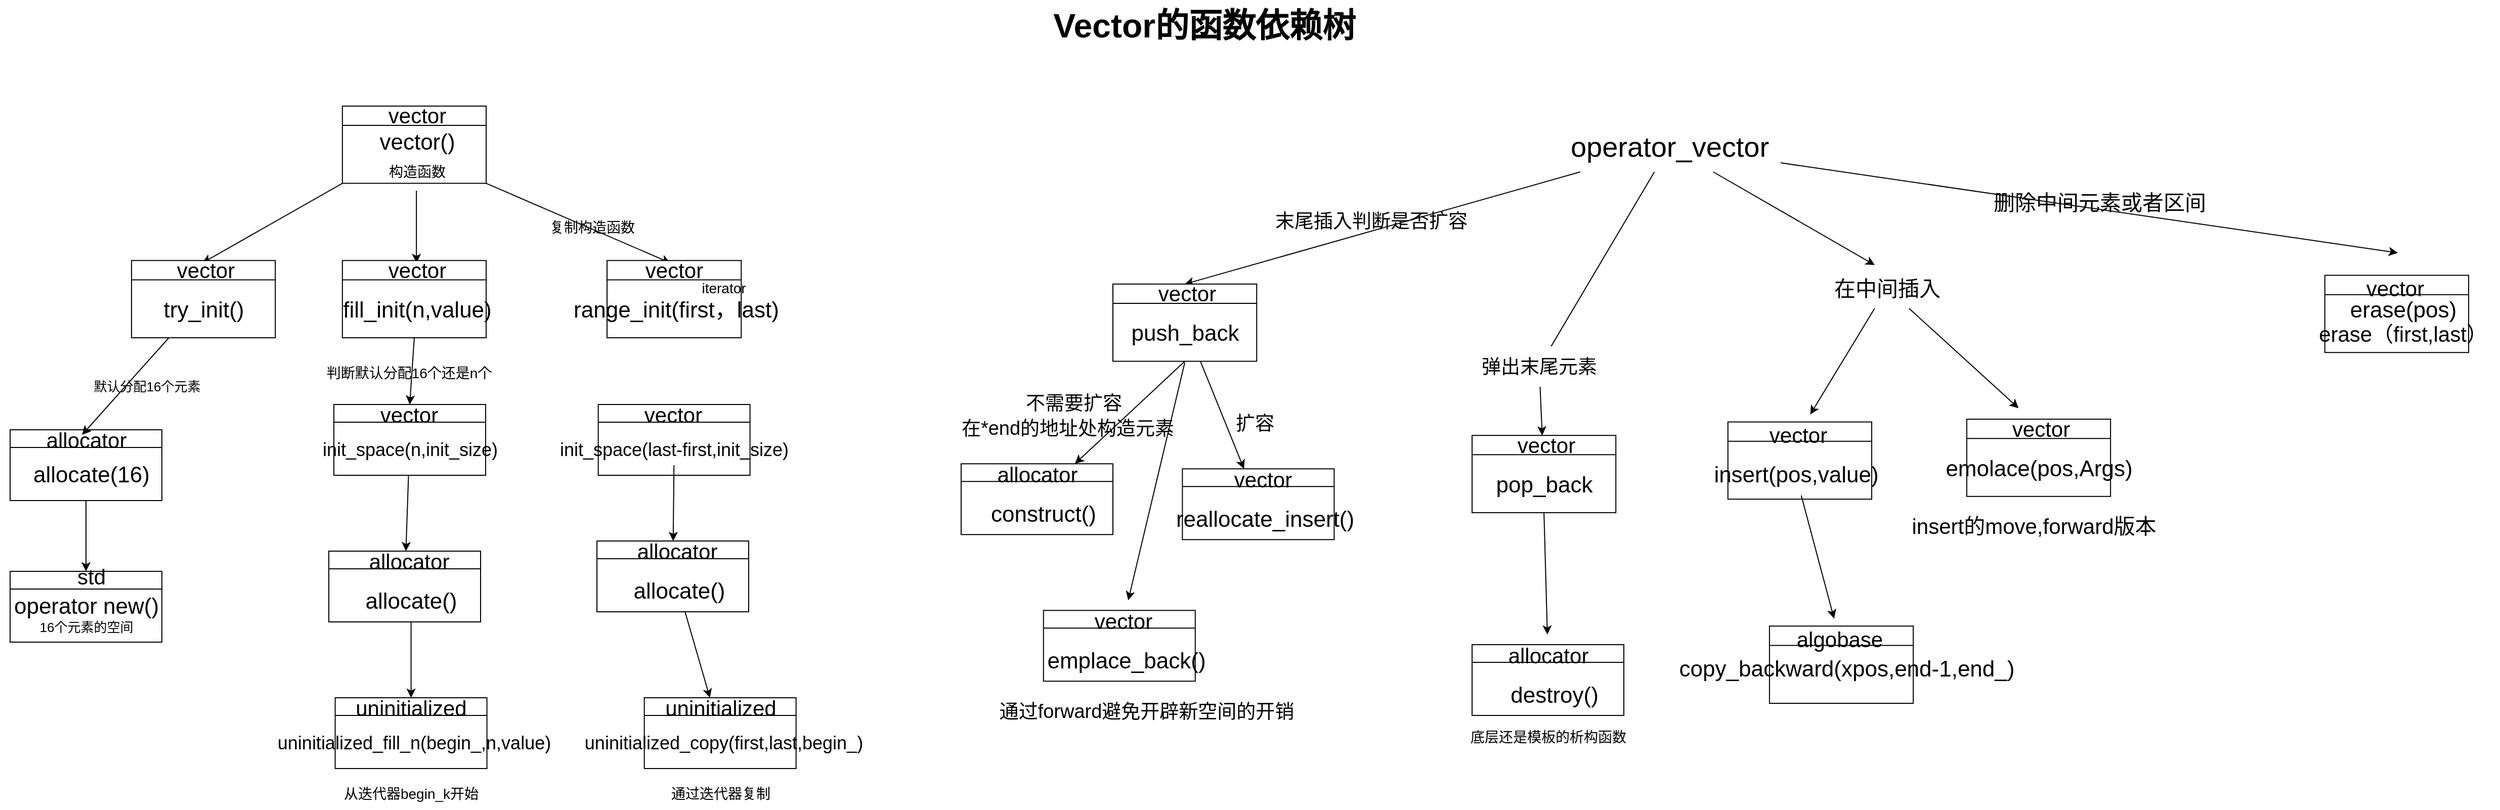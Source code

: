 <mxfile version="20.0.3" type="github">
  <diagram id="5O0yLtT9wuCutTgJq3IX" name="Page-1">
    <mxGraphModel dx="1529" dy="755" grid="1" gridSize="10" guides="1" tooltips="1" connect="1" arrows="1" fold="1" page="1" pageScale="1" pageWidth="827" pageHeight="1169" math="0" shadow="0">
      <root>
        <mxCell id="0" />
        <mxCell id="1" parent="0" />
        <mxCell id="fPEBgVoWNt9VM2-r7Ox2-1" value="&lt;b&gt;&lt;font style=&quot;font-size: 33px;&quot;&gt;Vector的函数依赖树&lt;/font&gt;&lt;/b&gt;" style="text;html=1;align=center;verticalAlign=middle;resizable=0;points=[];autosize=1;strokeColor=none;fillColor=none;" vertex="1" parent="1">
          <mxGeometry x="230" y="50" width="320" height="50" as="geometry" />
        </mxCell>
        <mxCell id="fPEBgVoWNt9VM2-r7Ox2-19" value="" style="group;rotation=90;" vertex="1" connectable="0" parent="1">
          <mxGeometry x="-690" y="120" width="570" height="595" as="geometry" />
        </mxCell>
        <mxCell id="fPEBgVoWNt9VM2-r7Ox2-31" style="rounded=0;orthogonalLoop=1;jettySize=auto;html=1;exitX=0;exitY=1;exitDx=0;exitDy=0;entryX=0.461;entryY=0.332;entryDx=0;entryDy=0;entryPerimeter=0;fontSize=22;" edge="1" parent="fPEBgVoWNt9VM2-r7Ox2-19" source="fPEBgVoWNt9VM2-r7Ox2-2" target="fPEBgVoWNt9VM2-r7Ox2-10">
          <mxGeometry relative="1" as="geometry" />
        </mxCell>
        <mxCell id="fPEBgVoWNt9VM2-r7Ox2-2" value="" style="rounded=0;whiteSpace=wrap;html=1;fontSize=33;" vertex="1" parent="fPEBgVoWNt9VM2-r7Ox2-19">
          <mxGeometry x="228.421" y="34.909" width="142.105" height="76.364" as="geometry" />
        </mxCell>
        <mxCell id="fPEBgVoWNt9VM2-r7Ox2-3" value="" style="endArrow=none;html=1;rounded=0;fontSize=33;exitX=0;exitY=0.25;exitDx=0;exitDy=0;entryX=1;entryY=0.25;entryDx=0;entryDy=0;" edge="1" parent="fPEBgVoWNt9VM2-r7Ox2-19" source="fPEBgVoWNt9VM2-r7Ox2-2" target="fPEBgVoWNt9VM2-r7Ox2-2">
          <mxGeometry width="50" height="50" relative="1" as="geometry">
            <mxPoint x="380" y="307.636" as="sourcePoint" />
            <mxPoint x="427.368" y="253.091" as="targetPoint" />
            <Array as="points" />
          </mxGeometry>
        </mxCell>
        <mxCell id="fPEBgVoWNt9VM2-r7Ox2-4" value="vector" style="text;html=1;align=center;verticalAlign=middle;resizable=0;points=[];autosize=1;strokeColor=none;fillColor=none;fontSize=21;" vertex="1" parent="fPEBgVoWNt9VM2-r7Ox2-19">
          <mxGeometry x="261.579" y="24" width="80" height="40" as="geometry" />
        </mxCell>
        <mxCell id="fPEBgVoWNt9VM2-r7Ox2-32" style="edgeStyle=none;rounded=0;orthogonalLoop=1;jettySize=auto;html=1;entryX=0.5;entryY=0.332;entryDx=0;entryDy=0;entryPerimeter=0;fontSize=22;" edge="1" parent="fPEBgVoWNt9VM2-r7Ox2-19" source="fPEBgVoWNt9VM2-r7Ox2-5" target="fPEBgVoWNt9VM2-r7Ox2-15">
          <mxGeometry relative="1" as="geometry" />
        </mxCell>
        <mxCell id="fPEBgVoWNt9VM2-r7Ox2-5" value="&lt;font style=&quot;font-size: 14px;&quot;&gt;构造函数&lt;/font&gt;" style="text;html=1;align=center;verticalAlign=middle;resizable=0;points=[];autosize=1;strokeColor=none;fillColor=none;fontSize=19;" vertex="1" parent="fPEBgVoWNt9VM2-r7Ox2-19">
          <mxGeometry x="261.579" y="78.545" width="80" height="40" as="geometry" />
        </mxCell>
        <mxCell id="fPEBgVoWNt9VM2-r7Ox2-6" value="&lt;font style=&quot;font-size: 22px;&quot;&gt;vector()&lt;/font&gt;" style="text;html=1;align=center;verticalAlign=middle;resizable=0;points=[];autosize=1;strokeColor=none;fillColor=none;fontSize=14;" vertex="1" parent="fPEBgVoWNt9VM2-r7Ox2-19">
          <mxGeometry x="252.105" y="51.273" width="100" height="40" as="geometry" />
        </mxCell>
        <mxCell id="fPEBgVoWNt9VM2-r7Ox2-8" value="" style="rounded=0;whiteSpace=wrap;html=1;fontSize=33;" vertex="1" parent="fPEBgVoWNt9VM2-r7Ox2-19">
          <mxGeometry x="20" y="187.636" width="142.105" height="76.364" as="geometry" />
        </mxCell>
        <mxCell id="fPEBgVoWNt9VM2-r7Ox2-9" value="" style="endArrow=none;html=1;rounded=0;fontSize=33;exitX=0;exitY=0.25;exitDx=0;exitDy=0;entryX=1;entryY=0.25;entryDx=0;entryDy=0;" edge="1" parent="fPEBgVoWNt9VM2-r7Ox2-19" source="fPEBgVoWNt9VM2-r7Ox2-8" target="fPEBgVoWNt9VM2-r7Ox2-8">
          <mxGeometry width="50" height="50" relative="1" as="geometry">
            <mxPoint x="171.579" y="460.364" as="sourcePoint" />
            <mxPoint x="218.947" y="405.818" as="targetPoint" />
            <Array as="points" />
          </mxGeometry>
        </mxCell>
        <mxCell id="fPEBgVoWNt9VM2-r7Ox2-10" value="vector" style="text;html=1;align=center;verticalAlign=middle;resizable=0;points=[];autosize=1;strokeColor=none;fillColor=none;fontSize=21;" vertex="1" parent="fPEBgVoWNt9VM2-r7Ox2-19">
          <mxGeometry x="53.158" y="176.727" width="80" height="40" as="geometry" />
        </mxCell>
        <mxCell id="fPEBgVoWNt9VM2-r7Ox2-55" style="edgeStyle=none;rounded=0;orthogonalLoop=1;jettySize=auto;html=1;exitX=0.5;exitY=1;exitDx=0;exitDy=0;fontSize=18;endArrow=classic;endFill=1;entryX=0.5;entryY=0;entryDx=0;entryDy=0;" edge="1" parent="fPEBgVoWNt9VM2-r7Ox2-19" source="fPEBgVoWNt9VM2-r7Ox2-13" target="fPEBgVoWNt9VM2-r7Ox2-42">
          <mxGeometry relative="1" as="geometry">
            <mxPoint x="380" y="330" as="targetPoint" />
          </mxGeometry>
        </mxCell>
        <mxCell id="fPEBgVoWNt9VM2-r7Ox2-13" value="" style="rounded=0;whiteSpace=wrap;html=1;fontSize=33;" vertex="1" parent="fPEBgVoWNt9VM2-r7Ox2-19">
          <mxGeometry x="228.421" y="187.636" width="142.105" height="76.364" as="geometry" />
        </mxCell>
        <mxCell id="fPEBgVoWNt9VM2-r7Ox2-14" value="" style="endArrow=none;html=1;rounded=0;fontSize=33;exitX=0;exitY=0.25;exitDx=0;exitDy=0;entryX=1;entryY=0.25;entryDx=0;entryDy=0;" edge="1" parent="fPEBgVoWNt9VM2-r7Ox2-19" source="fPEBgVoWNt9VM2-r7Ox2-13" target="fPEBgVoWNt9VM2-r7Ox2-13">
          <mxGeometry width="50" height="50" relative="1" as="geometry">
            <mxPoint x="380" y="460.364" as="sourcePoint" />
            <mxPoint x="427.368" y="405.818" as="targetPoint" />
            <Array as="points" />
          </mxGeometry>
        </mxCell>
        <mxCell id="fPEBgVoWNt9VM2-r7Ox2-15" value="vector" style="text;html=1;align=center;verticalAlign=middle;resizable=0;points=[];autosize=1;strokeColor=none;fillColor=none;fontSize=21;" vertex="1" parent="fPEBgVoWNt9VM2-r7Ox2-19">
          <mxGeometry x="261.579" y="176.727" width="80" height="40" as="geometry" />
        </mxCell>
        <mxCell id="fPEBgVoWNt9VM2-r7Ox2-20" value="try_init()" style="text;html=1;align=center;verticalAlign=middle;resizable=0;points=[];autosize=1;strokeColor=none;fillColor=none;fontSize=22;" vertex="1" parent="fPEBgVoWNt9VM2-r7Ox2-19">
          <mxGeometry x="41.05" y="216.73" width="100" height="40" as="geometry" />
        </mxCell>
        <mxCell id="fPEBgVoWNt9VM2-r7Ox2-21" value="fill_init(n,value)" style="text;html=1;align=center;verticalAlign=middle;resizable=0;points=[];autosize=1;strokeColor=none;fillColor=none;fontSize=22;" vertex="1" parent="fPEBgVoWNt9VM2-r7Ox2-19">
          <mxGeometry x="216.58" y="216.73" width="170" height="40" as="geometry" />
        </mxCell>
        <mxCell id="fPEBgVoWNt9VM2-r7Ox2-51" style="edgeStyle=none;rounded=0;orthogonalLoop=1;jettySize=auto;html=1;fontSize=18;" edge="1" parent="fPEBgVoWNt9VM2-r7Ox2-19" source="fPEBgVoWNt9VM2-r7Ox2-42" target="fPEBgVoWNt9VM2-r7Ox2-47">
          <mxGeometry relative="1" as="geometry" />
        </mxCell>
        <mxCell id="fPEBgVoWNt9VM2-r7Ox2-42" value="" style="rounded=0;whiteSpace=wrap;html=1;fontSize=33;" vertex="1" parent="fPEBgVoWNt9VM2-r7Ox2-19">
          <mxGeometry x="219.99" y="330" width="150" height="70" as="geometry" />
        </mxCell>
        <mxCell id="fPEBgVoWNt9VM2-r7Ox2-43" value="" style="endArrow=none;html=1;rounded=0;fontSize=33;exitX=0;exitY=0.25;exitDx=0;exitDy=0;entryX=1;entryY=0.25;entryDx=0;entryDy=0;" edge="1" parent="fPEBgVoWNt9VM2-r7Ox2-19" source="fPEBgVoWNt9VM2-r7Ox2-42" target="fPEBgVoWNt9VM2-r7Ox2-42">
          <mxGeometry width="50" height="50" relative="1" as="geometry">
            <mxPoint x="379.99" y="580" as="sourcePoint" />
            <mxPoint x="429.99" y="530" as="targetPoint" />
            <Array as="points" />
          </mxGeometry>
        </mxCell>
        <mxCell id="fPEBgVoWNt9VM2-r7Ox2-44" value="vector" style="text;html=1;align=center;verticalAlign=middle;resizable=0;points=[];autosize=1;strokeColor=none;fillColor=none;fontSize=21;" vertex="1" parent="fPEBgVoWNt9VM2-r7Ox2-19">
          <mxGeometry x="253.99" y="320" width="80" height="40" as="geometry" />
        </mxCell>
        <mxCell id="fPEBgVoWNt9VM2-r7Ox2-45" value="&lt;font style=&quot;font-size: 18px;&quot;&gt;init_space(n,init_size)&lt;/font&gt;" style="text;html=1;align=center;verticalAlign=middle;resizable=0;points=[];autosize=1;strokeColor=none;fillColor=none;fontSize=13;" vertex="1" parent="fPEBgVoWNt9VM2-r7Ox2-19">
          <mxGeometry x="194.99" y="360" width="200" height="30" as="geometry" />
        </mxCell>
        <mxCell id="fPEBgVoWNt9VM2-r7Ox2-47" value="" style="rounded=0;whiteSpace=wrap;html=1;fontSize=33;" vertex="1" parent="fPEBgVoWNt9VM2-r7Ox2-19">
          <mxGeometry x="214.99" y="475" width="150" height="70" as="geometry" />
        </mxCell>
        <mxCell id="fPEBgVoWNt9VM2-r7Ox2-48" value="" style="endArrow=none;html=1;rounded=0;fontSize=33;exitX=0;exitY=0.25;exitDx=0;exitDy=0;entryX=1;entryY=0.25;entryDx=0;entryDy=0;" edge="1" parent="fPEBgVoWNt9VM2-r7Ox2-19" source="fPEBgVoWNt9VM2-r7Ox2-47" target="fPEBgVoWNt9VM2-r7Ox2-47">
          <mxGeometry width="50" height="50" relative="1" as="geometry">
            <mxPoint x="376.3" y="730" as="sourcePoint" />
            <mxPoint x="426.3" y="680" as="targetPoint" />
            <Array as="points" />
          </mxGeometry>
        </mxCell>
        <mxCell id="fPEBgVoWNt9VM2-r7Ox2-49" value="allocator" style="text;html=1;align=center;verticalAlign=middle;resizable=0;points=[];autosize=1;strokeColor=none;fillColor=none;fontSize=21;" vertex="1" parent="fPEBgVoWNt9VM2-r7Ox2-19">
          <mxGeometry x="243.99" y="465" width="100" height="40" as="geometry" />
        </mxCell>
        <mxCell id="fPEBgVoWNt9VM2-r7Ox2-50" value="allocate()" style="text;html=1;align=center;verticalAlign=middle;resizable=0;points=[];autosize=1;strokeColor=none;fillColor=none;fontSize=22;" vertex="1" parent="fPEBgVoWNt9VM2-r7Ox2-19">
          <mxGeometry x="241.3" y="505" width="110" height="40" as="geometry" />
        </mxCell>
        <mxCell id="fPEBgVoWNt9VM2-r7Ox2-23" value="" style="rounded=0;whiteSpace=wrap;html=1;fontSize=33;" vertex="1" parent="fPEBgVoWNt9VM2-r7Ox2-19">
          <mxGeometry x="-100" y="355" width="150" height="70" as="geometry" />
        </mxCell>
        <mxCell id="fPEBgVoWNt9VM2-r7Ox2-24" value="" style="endArrow=none;html=1;rounded=0;fontSize=33;exitX=0;exitY=0.25;exitDx=0;exitDy=0;entryX=1;entryY=0.25;entryDx=0;entryDy=0;" edge="1" parent="fPEBgVoWNt9VM2-r7Ox2-19" source="fPEBgVoWNt9VM2-r7Ox2-23" target="fPEBgVoWNt9VM2-r7Ox2-23">
          <mxGeometry width="50" height="50" relative="1" as="geometry">
            <mxPoint x="60" y="605" as="sourcePoint" />
            <mxPoint x="110" y="555" as="targetPoint" />
            <Array as="points" />
          </mxGeometry>
        </mxCell>
        <mxCell id="fPEBgVoWNt9VM2-r7Ox2-25" value="allocator" style="text;html=1;align=center;verticalAlign=middle;resizable=0;points=[];autosize=1;strokeColor=none;fillColor=none;fontSize=21;" vertex="1" parent="fPEBgVoWNt9VM2-r7Ox2-19">
          <mxGeometry x="-75" y="345" width="100" height="40" as="geometry" />
        </mxCell>
        <mxCell id="fPEBgVoWNt9VM2-r7Ox2-34" style="edgeStyle=none;rounded=0;orthogonalLoop=1;jettySize=auto;html=1;entryX=0.461;entryY=0.375;entryDx=0;entryDy=0;entryPerimeter=0;fontSize=22;" edge="1" parent="fPEBgVoWNt9VM2-r7Ox2-19" source="fPEBgVoWNt9VM2-r7Ox2-8" target="fPEBgVoWNt9VM2-r7Ox2-25">
          <mxGeometry relative="1" as="geometry" />
        </mxCell>
        <mxCell id="fPEBgVoWNt9VM2-r7Ox2-26" value="allocate(16)" style="text;html=1;align=center;verticalAlign=middle;resizable=0;points=[];autosize=1;strokeColor=none;fillColor=none;fontSize=22;" vertex="1" parent="fPEBgVoWNt9VM2-r7Ox2-19">
          <mxGeometry x="-90" y="380" width="140" height="40" as="geometry" />
        </mxCell>
        <mxCell id="fPEBgVoWNt9VM2-r7Ox2-27" value="" style="rounded=0;whiteSpace=wrap;html=1;fontSize=33;" vertex="1" parent="fPEBgVoWNt9VM2-r7Ox2-19">
          <mxGeometry x="-100" y="495" width="150" height="70" as="geometry" />
        </mxCell>
        <mxCell id="fPEBgVoWNt9VM2-r7Ox2-28" value="" style="endArrow=none;html=1;rounded=0;fontSize=33;exitX=0;exitY=0.25;exitDx=0;exitDy=0;entryX=1;entryY=0.25;entryDx=0;entryDy=0;" edge="1" parent="fPEBgVoWNt9VM2-r7Ox2-19" source="fPEBgVoWNt9VM2-r7Ox2-27" target="fPEBgVoWNt9VM2-r7Ox2-27">
          <mxGeometry width="50" height="50" relative="1" as="geometry">
            <mxPoint x="60.0" y="740" as="sourcePoint" />
            <mxPoint x="110.0" y="690" as="targetPoint" />
            <Array as="points" />
          </mxGeometry>
        </mxCell>
        <mxCell id="fPEBgVoWNt9VM2-r7Ox2-29" value="std" style="text;html=1;align=center;verticalAlign=middle;resizable=0;points=[];autosize=1;strokeColor=none;fillColor=none;fontSize=21;" vertex="1" parent="fPEBgVoWNt9VM2-r7Ox2-19">
          <mxGeometry x="-45" y="480" width="50" height="40" as="geometry" />
        </mxCell>
        <mxCell id="fPEBgVoWNt9VM2-r7Ox2-30" value="operator new()" style="text;html=1;align=center;verticalAlign=middle;resizable=0;points=[];autosize=1;strokeColor=none;fillColor=none;fontSize=22;" vertex="1" parent="fPEBgVoWNt9VM2-r7Ox2-19">
          <mxGeometry x="-110" y="510" width="170" height="40" as="geometry" />
        </mxCell>
        <mxCell id="fPEBgVoWNt9VM2-r7Ox2-37" style="edgeStyle=none;rounded=0;orthogonalLoop=1;jettySize=auto;html=1;entryX=0.5;entryY=0;entryDx=0;entryDy=0;fontSize=22;" edge="1" parent="fPEBgVoWNt9VM2-r7Ox2-19" source="fPEBgVoWNt9VM2-r7Ox2-23" target="fPEBgVoWNt9VM2-r7Ox2-27">
          <mxGeometry relative="1" as="geometry" />
        </mxCell>
        <mxCell id="fPEBgVoWNt9VM2-r7Ox2-38" value="&lt;font style=&quot;font-size: 13px;&quot;&gt;默认分配16个元素&lt;/font&gt;" style="text;html=1;align=center;verticalAlign=middle;resizable=0;points=[];autosize=1;strokeColor=none;fillColor=none;fontSize=22;" vertex="1" parent="fPEBgVoWNt9VM2-r7Ox2-19">
          <mxGeometry x="-30" y="290" width="130" height="40" as="geometry" />
        </mxCell>
        <mxCell id="fPEBgVoWNt9VM2-r7Ox2-64" value="&lt;font style=&quot;font-size: 14px;&quot;&gt;判断默认分配16个还是n个&lt;/font&gt;" style="text;html=1;align=center;verticalAlign=middle;resizable=0;points=[];autosize=1;strokeColor=none;fillColor=none;fontSize=18;" vertex="1" parent="fPEBgVoWNt9VM2-r7Ox2-19">
          <mxGeometry x="198.99" y="282.5" width="190" height="30" as="geometry" />
        </mxCell>
        <mxCell id="fPEBgVoWNt9VM2-r7Ox2-66" value="复制构造函数" style="text;html=1;align=center;verticalAlign=middle;resizable=0;points=[];autosize=1;strokeColor=none;fillColor=none;fontSize=14;" vertex="1" parent="fPEBgVoWNt9VM2-r7Ox2-19">
          <mxGeometry x="420" y="140" width="110" height="30" as="geometry" />
        </mxCell>
        <mxCell id="fPEBgVoWNt9VM2-r7Ox2-33" style="edgeStyle=none;rounded=0;orthogonalLoop=1;jettySize=auto;html=1;exitX=1;exitY=1;exitDx=0;exitDy=0;entryX=0.454;entryY=0.332;entryDx=0;entryDy=0;entryPerimeter=0;fontSize=22;" edge="1" parent="1" source="fPEBgVoWNt9VM2-r7Ox2-2" target="fPEBgVoWNt9VM2-r7Ox2-18">
          <mxGeometry relative="1" as="geometry" />
        </mxCell>
        <mxCell id="fPEBgVoWNt9VM2-r7Ox2-41" value="16个元素的空间" style="text;html=1;align=center;verticalAlign=middle;resizable=0;points=[];autosize=1;strokeColor=none;fillColor=none;fontSize=13;" vertex="1" parent="1">
          <mxGeometry x="-775" y="655" width="120" height="30" as="geometry" />
        </mxCell>
        <mxCell id="fPEBgVoWNt9VM2-r7Ox2-56" value="" style="rounded=0;whiteSpace=wrap;html=1;fontSize=33;" vertex="1" parent="1">
          <mxGeometry x="-468.7" y="740" width="150" height="70" as="geometry" />
        </mxCell>
        <mxCell id="fPEBgVoWNt9VM2-r7Ox2-57" value="" style="endArrow=none;html=1;rounded=0;fontSize=33;exitX=0;exitY=0.25;exitDx=0;exitDy=0;entryX=1;entryY=0.25;entryDx=0;entryDy=0;" edge="1" parent="1" source="fPEBgVoWNt9VM2-r7Ox2-56" target="fPEBgVoWNt9VM2-r7Ox2-56">
          <mxGeometry width="50" height="50" relative="1" as="geometry">
            <mxPoint x="-385.01" y="780" as="sourcePoint" />
            <mxPoint x="-335.01" y="730" as="targetPoint" />
            <Array as="points" />
          </mxGeometry>
        </mxCell>
        <mxCell id="fPEBgVoWNt9VM2-r7Ox2-58" value="uninitialized" style="text;html=1;align=center;verticalAlign=middle;resizable=0;points=[];autosize=1;strokeColor=none;fillColor=none;fontSize=21;" vertex="1" parent="1">
          <mxGeometry x="-458.7" y="730" width="130" height="40" as="geometry" />
        </mxCell>
        <mxCell id="fPEBgVoWNt9VM2-r7Ox2-60" value="uninitialized_fill_n(begin_,n,value)" style="text;html=1;align=center;verticalAlign=middle;resizable=0;points=[];autosize=1;strokeColor=none;fillColor=none;fontSize=18;" vertex="1" parent="1">
          <mxGeometry x="-535.53" y="770" width="290" height="30" as="geometry" />
        </mxCell>
        <mxCell id="fPEBgVoWNt9VM2-r7Ox2-62" style="edgeStyle=none;rounded=0;orthogonalLoop=1;jettySize=auto;html=1;entryX=0.5;entryY=0;entryDx=0;entryDy=0;fontSize=18;endArrow=classic;endFill=1;" edge="1" parent="1" source="fPEBgVoWNt9VM2-r7Ox2-50" target="fPEBgVoWNt9VM2-r7Ox2-56">
          <mxGeometry relative="1" as="geometry" />
        </mxCell>
        <mxCell id="fPEBgVoWNt9VM2-r7Ox2-65" value="从迭代器begin_k开始" style="text;html=1;align=center;verticalAlign=middle;resizable=0;points=[];autosize=1;strokeColor=none;fillColor=none;fontSize=14;" vertex="1" parent="1">
          <mxGeometry x="-473.7" y="820" width="160" height="30" as="geometry" />
        </mxCell>
        <mxCell id="fPEBgVoWNt9VM2-r7Ox2-16" value="" style="rounded=0;whiteSpace=wrap;html=1;fontSize=33;" vertex="1" parent="1">
          <mxGeometry x="-200.002" y="307.636" width="132.632" height="76.364" as="geometry" />
        </mxCell>
        <mxCell id="fPEBgVoWNt9VM2-r7Ox2-17" value="" style="endArrow=none;html=1;rounded=0;fontSize=33;exitX=0;exitY=0.25;exitDx=0;exitDy=0;entryX=1;entryY=0.25;entryDx=0;entryDy=0;" edge="1" parent="1" source="fPEBgVoWNt9VM2-r7Ox2-16" target="fPEBgVoWNt9VM2-r7Ox2-16">
          <mxGeometry width="50" height="50" relative="1" as="geometry">
            <mxPoint x="-48.423" y="580.364" as="sourcePoint" />
            <mxPoint x="-1.054" y="525.818" as="targetPoint" />
            <Array as="points" />
          </mxGeometry>
        </mxCell>
        <mxCell id="fPEBgVoWNt9VM2-r7Ox2-18" value="vector" style="text;html=1;align=center;verticalAlign=middle;resizable=0;points=[];autosize=1;strokeColor=none;fillColor=none;fontSize=21;" vertex="1" parent="1">
          <mxGeometry x="-173.684" y="296.727" width="80" height="40" as="geometry" />
        </mxCell>
        <mxCell id="fPEBgVoWNt9VM2-r7Ox2-22" value="range_init(first，last)" style="text;html=1;align=center;verticalAlign=middle;resizable=0;points=[];autosize=1;strokeColor=none;fillColor=none;fontSize=22;" vertex="1" parent="1">
          <mxGeometry x="-247.37" y="336.73" width="230" height="40" as="geometry" />
        </mxCell>
        <mxCell id="fPEBgVoWNt9VM2-r7Ox2-67" value="iterator" style="text;html=1;align=center;verticalAlign=middle;resizable=0;points=[];autosize=1;strokeColor=none;fillColor=none;fontSize=14;" vertex="1" parent="1">
          <mxGeometry x="-120" y="320" width="70" height="30" as="geometry" />
        </mxCell>
        <mxCell id="fPEBgVoWNt9VM2-r7Ox2-68" value="" style="rounded=0;whiteSpace=wrap;html=1;fontSize=33;" vertex="1" parent="1">
          <mxGeometry x="-208.69" y="450" width="150" height="70" as="geometry" />
        </mxCell>
        <mxCell id="fPEBgVoWNt9VM2-r7Ox2-69" value="" style="endArrow=none;html=1;rounded=0;fontSize=33;exitX=0;exitY=0.25;exitDx=0;exitDy=0;entryX=1;entryY=0.25;entryDx=0;entryDy=0;" edge="1" parent="1" source="fPEBgVoWNt9VM2-r7Ox2-68" target="fPEBgVoWNt9VM2-r7Ox2-68">
          <mxGeometry width="50" height="50" relative="1" as="geometry">
            <mxPoint x="-118.69" y="530" as="sourcePoint" />
            <mxPoint x="-68.69" y="480" as="targetPoint" />
            <Array as="points" />
          </mxGeometry>
        </mxCell>
        <mxCell id="fPEBgVoWNt9VM2-r7Ox2-70" value="vector" style="text;html=1;align=center;verticalAlign=middle;resizable=0;points=[];autosize=1;strokeColor=none;fillColor=none;fontSize=21;" vertex="1" parent="1">
          <mxGeometry x="-174.69" y="440" width="80" height="40" as="geometry" />
        </mxCell>
        <mxCell id="fPEBgVoWNt9VM2-r7Ox2-81" style="edgeStyle=none;rounded=0;orthogonalLoop=1;jettySize=auto;html=1;fontSize=14;endArrow=classic;endFill=1;" edge="1" parent="1" source="fPEBgVoWNt9VM2-r7Ox2-71" target="fPEBgVoWNt9VM2-r7Ox2-72">
          <mxGeometry relative="1" as="geometry" />
        </mxCell>
        <mxCell id="fPEBgVoWNt9VM2-r7Ox2-71" value="&lt;font style=&quot;font-size: 18px;&quot;&gt;init_space(last-first,init_size)&lt;/font&gt;" style="text;html=1;align=center;verticalAlign=middle;resizable=0;points=[];autosize=1;strokeColor=none;fillColor=none;fontSize=13;" vertex="1" parent="1">
          <mxGeometry x="-258.69" y="480" width="250" height="30" as="geometry" />
        </mxCell>
        <mxCell id="fPEBgVoWNt9VM2-r7Ox2-72" value="" style="rounded=0;whiteSpace=wrap;html=1;fontSize=33;" vertex="1" parent="1">
          <mxGeometry x="-210" y="585" width="150" height="70" as="geometry" />
        </mxCell>
        <mxCell id="fPEBgVoWNt9VM2-r7Ox2-73" value="" style="endArrow=none;html=1;rounded=0;fontSize=33;exitX=0;exitY=0.25;exitDx=0;exitDy=0;entryX=1;entryY=0.25;entryDx=0;entryDy=0;" edge="1" parent="1" source="fPEBgVoWNt9VM2-r7Ox2-72" target="fPEBgVoWNt9VM2-r7Ox2-72">
          <mxGeometry width="50" height="50" relative="1" as="geometry">
            <mxPoint x="-118.69" y="670" as="sourcePoint" />
            <mxPoint x="-68.69" y="620" as="targetPoint" />
            <Array as="points" />
          </mxGeometry>
        </mxCell>
        <mxCell id="fPEBgVoWNt9VM2-r7Ox2-74" value="allocator" style="text;html=1;align=center;verticalAlign=middle;resizable=0;points=[];autosize=1;strokeColor=none;fillColor=none;fontSize=21;" vertex="1" parent="1">
          <mxGeometry x="-181" y="575" width="100" height="40" as="geometry" />
        </mxCell>
        <mxCell id="fPEBgVoWNt9VM2-r7Ox2-82" style="edgeStyle=none;rounded=0;orthogonalLoop=1;jettySize=auto;html=1;fontSize=14;endArrow=classic;endFill=1;" edge="1" parent="1" source="fPEBgVoWNt9VM2-r7Ox2-75" target="fPEBgVoWNt9VM2-r7Ox2-76">
          <mxGeometry relative="1" as="geometry" />
        </mxCell>
        <mxCell id="fPEBgVoWNt9VM2-r7Ox2-75" value="allocate()" style="text;html=1;align=center;verticalAlign=middle;resizable=0;points=[];autosize=1;strokeColor=none;fillColor=none;fontSize=22;" vertex="1" parent="1">
          <mxGeometry x="-183.69" y="615" width="110" height="40" as="geometry" />
        </mxCell>
        <mxCell id="fPEBgVoWNt9VM2-r7Ox2-76" value="" style="rounded=0;whiteSpace=wrap;html=1;fontSize=33;" vertex="1" parent="1">
          <mxGeometry x="-163.17" y="740" width="150" height="70" as="geometry" />
        </mxCell>
        <mxCell id="fPEBgVoWNt9VM2-r7Ox2-77" value="" style="endArrow=none;html=1;rounded=0;fontSize=33;exitX=0;exitY=0.25;exitDx=0;exitDy=0;entryX=1;entryY=0.25;entryDx=0;entryDy=0;" edge="1" parent="1" source="fPEBgVoWNt9VM2-r7Ox2-76" target="fPEBgVoWNt9VM2-r7Ox2-76">
          <mxGeometry width="50" height="50" relative="1" as="geometry">
            <mxPoint x="-79.48" y="780" as="sourcePoint" />
            <mxPoint x="-29.48" y="730" as="targetPoint" />
            <Array as="points" />
          </mxGeometry>
        </mxCell>
        <mxCell id="fPEBgVoWNt9VM2-r7Ox2-78" value="uninitialized" style="text;html=1;align=center;verticalAlign=middle;resizable=0;points=[];autosize=1;strokeColor=none;fillColor=none;fontSize=21;" vertex="1" parent="1">
          <mxGeometry x="-153.17" y="730" width="130" height="40" as="geometry" />
        </mxCell>
        <mxCell id="fPEBgVoWNt9VM2-r7Ox2-79" value="uninitialized_copy(first,last,begin_)" style="text;html=1;align=center;verticalAlign=middle;resizable=0;points=[];autosize=1;strokeColor=none;fillColor=none;fontSize=18;" vertex="1" parent="1">
          <mxGeometry x="-235" y="770" width="300" height="30" as="geometry" />
        </mxCell>
        <mxCell id="fPEBgVoWNt9VM2-r7Ox2-80" value="通过迭代器复制" style="text;html=1;align=center;verticalAlign=middle;resizable=0;points=[];autosize=1;strokeColor=none;fillColor=none;fontSize=14;" vertex="1" parent="1">
          <mxGeometry x="-148.17" y="820" width="120" height="30" as="geometry" />
        </mxCell>
        <mxCell id="fPEBgVoWNt9VM2-r7Ox2-94" style="edgeStyle=none;rounded=0;orthogonalLoop=1;jettySize=auto;html=1;entryX=0.5;entryY=0;entryDx=0;entryDy=0;fontSize=28;endArrow=classic;endFill=1;" edge="1" parent="1" source="fPEBgVoWNt9VM2-r7Ox2-83" target="fPEBgVoWNt9VM2-r7Ox2-86">
          <mxGeometry relative="1" as="geometry" />
        </mxCell>
        <mxCell id="fPEBgVoWNt9VM2-r7Ox2-114" style="edgeStyle=none;rounded=0;orthogonalLoop=1;jettySize=auto;html=1;fontSize=19;endArrow=classic;endFill=1;startArrow=none;" edge="1" parent="1" source="fPEBgVoWNt9VM2-r7Ox2-115" target="fPEBgVoWNt9VM2-r7Ox2-90">
          <mxGeometry relative="1" as="geometry" />
        </mxCell>
        <mxCell id="fPEBgVoWNt9VM2-r7Ox2-144" style="edgeStyle=none;rounded=0;orthogonalLoop=1;jettySize=auto;html=1;entryX=0.408;entryY=-0.073;entryDx=0;entryDy=0;entryPerimeter=0;fontSize=14;endArrow=classic;endFill=1;" edge="1" parent="1" source="fPEBgVoWNt9VM2-r7Ox2-83" target="fPEBgVoWNt9VM2-r7Ox2-134">
          <mxGeometry relative="1" as="geometry" />
        </mxCell>
        <mxCell id="fPEBgVoWNt9VM2-r7Ox2-153" style="edgeStyle=none;rounded=0;orthogonalLoop=1;jettySize=auto;html=1;fontSize=21;endArrow=classic;endFill=1;" edge="1" parent="1" source="fPEBgVoWNt9VM2-r7Ox2-83">
          <mxGeometry relative="1" as="geometry">
            <mxPoint x="1570" y="300" as="targetPoint" />
          </mxGeometry>
        </mxCell>
        <mxCell id="fPEBgVoWNt9VM2-r7Ox2-83" value="&lt;font style=&quot;font-size: 28px;&quot;&gt;operator_vector&lt;/font&gt;" style="text;html=1;align=center;verticalAlign=middle;resizable=0;points=[];autosize=1;strokeColor=none;fillColor=none;fontSize=14;" vertex="1" parent="1">
          <mxGeometry x="740" y="170" width="220" height="50" as="geometry" />
        </mxCell>
        <mxCell id="fPEBgVoWNt9VM2-r7Ox2-104" style="edgeStyle=none;rounded=0;orthogonalLoop=1;jettySize=auto;html=1;exitX=0.5;exitY=1;exitDx=0;exitDy=0;fontSize=19;endArrow=classic;endFill=1;" edge="1" parent="1" source="fPEBgVoWNt9VM2-r7Ox2-86" target="fPEBgVoWNt9VM2-r7Ox2-100">
          <mxGeometry relative="1" as="geometry" />
        </mxCell>
        <mxCell id="fPEBgVoWNt9VM2-r7Ox2-112" style="edgeStyle=none;rounded=0;orthogonalLoop=1;jettySize=auto;html=1;fontSize=19;endArrow=classic;endFill=1;" edge="1" parent="1" source="fPEBgVoWNt9VM2-r7Ox2-86" target="fPEBgVoWNt9VM2-r7Ox2-108">
          <mxGeometry relative="1" as="geometry" />
        </mxCell>
        <mxCell id="fPEBgVoWNt9VM2-r7Ox2-125" style="edgeStyle=none;rounded=0;orthogonalLoop=1;jettySize=auto;html=1;fontSize=19;endArrow=classic;endFill=1;" edge="1" parent="1" target="fPEBgVoWNt9VM2-r7Ox2-122">
          <mxGeometry relative="1" as="geometry">
            <mxPoint x="371" y="408.63" as="sourcePoint" />
          </mxGeometry>
        </mxCell>
        <mxCell id="fPEBgVoWNt9VM2-r7Ox2-86" value="" style="rounded=0;whiteSpace=wrap;html=1;fontSize=33;" vertex="1" parent="1">
          <mxGeometry x="300" y="330.906" width="142.105" height="76.364" as="geometry" />
        </mxCell>
        <mxCell id="fPEBgVoWNt9VM2-r7Ox2-87" value="" style="endArrow=none;html=1;rounded=0;fontSize=33;exitX=0;exitY=0.25;exitDx=0;exitDy=0;entryX=1;entryY=0.25;entryDx=0;entryDy=0;" edge="1" parent="1" source="fPEBgVoWNt9VM2-r7Ox2-86" target="fPEBgVoWNt9VM2-r7Ox2-86">
          <mxGeometry width="50" height="50" relative="1" as="geometry">
            <mxPoint x="871.579" y="463.634" as="sourcePoint" />
            <mxPoint x="918.947" y="409.088" as="targetPoint" />
            <Array as="points" />
          </mxGeometry>
        </mxCell>
        <mxCell id="fPEBgVoWNt9VM2-r7Ox2-88" value="vector" style="text;html=1;align=center;verticalAlign=middle;resizable=0;points=[];autosize=1;strokeColor=none;fillColor=none;fontSize=21;" vertex="1" parent="1">
          <mxGeometry x="333.158" y="319.997" width="80" height="40" as="geometry" />
        </mxCell>
        <mxCell id="fPEBgVoWNt9VM2-r7Ox2-89" value="push_back" style="text;html=1;align=center;verticalAlign=middle;resizable=0;points=[];autosize=1;strokeColor=none;fillColor=none;fontSize=22;" vertex="1" parent="1">
          <mxGeometry x="306.05" y="360" width="130" height="40" as="geometry" />
        </mxCell>
        <mxCell id="fPEBgVoWNt9VM2-r7Ox2-132" style="edgeStyle=none;rounded=0;orthogonalLoop=1;jettySize=auto;html=1;exitX=0.5;exitY=1;exitDx=0;exitDy=0;fontSize=14;endArrow=classic;endFill=1;" edge="1" parent="1" source="fPEBgVoWNt9VM2-r7Ox2-90" target="fPEBgVoWNt9VM2-r7Ox2-128">
          <mxGeometry relative="1" as="geometry" />
        </mxCell>
        <mxCell id="fPEBgVoWNt9VM2-r7Ox2-90" value="" style="rounded=0;whiteSpace=wrap;html=1;fontSize=33;" vertex="1" parent="1">
          <mxGeometry x="655" y="480.586" width="142.105" height="76.364" as="geometry" />
        </mxCell>
        <mxCell id="fPEBgVoWNt9VM2-r7Ox2-91" value="" style="endArrow=none;html=1;rounded=0;fontSize=33;exitX=0;exitY=0.25;exitDx=0;exitDy=0;entryX=1;entryY=0.25;entryDx=0;entryDy=0;" edge="1" parent="1" source="fPEBgVoWNt9VM2-r7Ox2-90" target="fPEBgVoWNt9VM2-r7Ox2-90">
          <mxGeometry width="50" height="50" relative="1" as="geometry">
            <mxPoint x="1226.579" y="613.314" as="sourcePoint" />
            <mxPoint x="1273.947" y="558.768" as="targetPoint" />
            <Array as="points" />
          </mxGeometry>
        </mxCell>
        <mxCell id="fPEBgVoWNt9VM2-r7Ox2-92" value="vector" style="text;html=1;align=center;verticalAlign=middle;resizable=0;points=[];autosize=1;strokeColor=none;fillColor=none;fontSize=21;" vertex="1" parent="1">
          <mxGeometry x="688.158" y="469.677" width="80" height="40" as="geometry" />
        </mxCell>
        <mxCell id="fPEBgVoWNt9VM2-r7Ox2-93" value="pop_back" style="text;html=1;align=center;verticalAlign=middle;resizable=0;points=[];autosize=1;strokeColor=none;fillColor=none;fontSize=22;" vertex="1" parent="1">
          <mxGeometry x="666.05" y="509.68" width="120" height="40" as="geometry" />
        </mxCell>
        <mxCell id="fPEBgVoWNt9VM2-r7Ox2-95" value="&lt;font style=&quot;font-size: 19px;&quot;&gt;末尾插入判断是否扩容&lt;/font&gt;" style="text;html=1;align=center;verticalAlign=middle;resizable=0;points=[];autosize=1;strokeColor=none;fillColor=none;fontSize=28;" vertex="1" parent="1">
          <mxGeometry x="450.0" y="240" width="210" height="50" as="geometry" />
        </mxCell>
        <mxCell id="fPEBgVoWNt9VM2-r7Ox2-100" value="" style="rounded=0;whiteSpace=wrap;html=1;fontSize=33;" vertex="1" parent="1">
          <mxGeometry x="150.0" y="508.63" width="150" height="70" as="geometry" />
        </mxCell>
        <mxCell id="fPEBgVoWNt9VM2-r7Ox2-101" value="" style="endArrow=none;html=1;rounded=0;fontSize=33;exitX=0;exitY=0.25;exitDx=0;exitDy=0;entryX=1;entryY=0.25;entryDx=0;entryDy=0;" edge="1" parent="1" source="fPEBgVoWNt9VM2-r7Ox2-100" target="fPEBgVoWNt9VM2-r7Ox2-100">
          <mxGeometry width="50" height="50" relative="1" as="geometry">
            <mxPoint x="731.31" y="623.63" as="sourcePoint" />
            <mxPoint x="781.31" y="573.63" as="targetPoint" />
            <Array as="points" />
          </mxGeometry>
        </mxCell>
        <mxCell id="fPEBgVoWNt9VM2-r7Ox2-102" value="allocator" style="text;html=1;align=center;verticalAlign=middle;resizable=0;points=[];autosize=1;strokeColor=none;fillColor=none;fontSize=21;" vertex="1" parent="1">
          <mxGeometry x="175.0" y="498.63" width="100" height="40" as="geometry" />
        </mxCell>
        <mxCell id="fPEBgVoWNt9VM2-r7Ox2-103" value="construct()" style="text;html=1;align=center;verticalAlign=middle;resizable=0;points=[];autosize=1;strokeColor=none;fillColor=none;fontSize=22;" vertex="1" parent="1">
          <mxGeometry x="166.31" y="538.63" width="130" height="40" as="geometry" />
        </mxCell>
        <mxCell id="fPEBgVoWNt9VM2-r7Ox2-106" value="不需要扩容" style="text;html=1;align=center;verticalAlign=middle;resizable=0;points=[];autosize=1;strokeColor=none;fillColor=none;fontSize=19;" vertex="1" parent="1">
          <mxGeometry x="201.05" y="428.63" width="120" height="40" as="geometry" />
        </mxCell>
        <mxCell id="fPEBgVoWNt9VM2-r7Ox2-107" value="在*end的地址处构造元素" style="text;html=1;align=center;verticalAlign=middle;resizable=0;points=[];autosize=1;strokeColor=none;fillColor=none;fontSize=19;" vertex="1" parent="1">
          <mxGeometry x="140" y="453.63" width="230" height="40" as="geometry" />
        </mxCell>
        <mxCell id="fPEBgVoWNt9VM2-r7Ox2-108" value="" style="rounded=0;whiteSpace=wrap;html=1;fontSize=33;" vertex="1" parent="1">
          <mxGeometry x="368.69" y="513.63" width="150" height="70" as="geometry" />
        </mxCell>
        <mxCell id="fPEBgVoWNt9VM2-r7Ox2-109" value="" style="endArrow=none;html=1;rounded=0;fontSize=33;exitX=0;exitY=0.25;exitDx=0;exitDy=0;entryX=1;entryY=0.25;entryDx=0;entryDy=0;" edge="1" parent="1" source="fPEBgVoWNt9VM2-r7Ox2-108" target="fPEBgVoWNt9VM2-r7Ox2-108">
          <mxGeometry width="50" height="50" relative="1" as="geometry">
            <mxPoint x="460" y="598.63" as="sourcePoint" />
            <mxPoint x="510" y="548.63" as="targetPoint" />
            <Array as="points" />
          </mxGeometry>
        </mxCell>
        <mxCell id="fPEBgVoWNt9VM2-r7Ox2-110" value="vector" style="text;html=1;align=center;verticalAlign=middle;resizable=0;points=[];autosize=1;strokeColor=none;fillColor=none;fontSize=21;" vertex="1" parent="1">
          <mxGeometry x="407.69" y="503.63" width="80" height="40" as="geometry" />
        </mxCell>
        <mxCell id="fPEBgVoWNt9VM2-r7Ox2-111" value="reallocate_insert()" style="text;html=1;align=center;verticalAlign=middle;resizable=0;points=[];autosize=1;strokeColor=none;fillColor=none;fontSize=22;" vertex="1" parent="1">
          <mxGeometry x="350" y="543.63" width="200" height="40" as="geometry" />
        </mxCell>
        <mxCell id="fPEBgVoWNt9VM2-r7Ox2-113" value="扩容" style="text;html=1;align=center;verticalAlign=middle;resizable=0;points=[];autosize=1;strokeColor=none;fillColor=none;fontSize=19;" vertex="1" parent="1">
          <mxGeometry x="410" y="448.63" width="60" height="40" as="geometry" />
        </mxCell>
        <mxCell id="fPEBgVoWNt9VM2-r7Ox2-120" value="" style="rounded=0;whiteSpace=wrap;html=1;fontSize=33;" vertex="1" parent="1">
          <mxGeometry x="231.38" y="653.63" width="150" height="70" as="geometry" />
        </mxCell>
        <mxCell id="fPEBgVoWNt9VM2-r7Ox2-121" value="" style="endArrow=none;html=1;rounded=0;fontSize=33;exitX=0;exitY=0.25;exitDx=0;exitDy=0;entryX=1;entryY=0.25;entryDx=0;entryDy=0;" edge="1" parent="1" source="fPEBgVoWNt9VM2-r7Ox2-120" target="fPEBgVoWNt9VM2-r7Ox2-120">
          <mxGeometry width="50" height="50" relative="1" as="geometry">
            <mxPoint x="322.69" y="738.63" as="sourcePoint" />
            <mxPoint x="372.69" y="688.63" as="targetPoint" />
            <Array as="points" />
          </mxGeometry>
        </mxCell>
        <mxCell id="fPEBgVoWNt9VM2-r7Ox2-122" value="vector" style="text;html=1;align=center;verticalAlign=middle;resizable=0;points=[];autosize=1;strokeColor=none;fillColor=none;fontSize=21;" vertex="1" parent="1">
          <mxGeometry x="270.38" y="643.63" width="80" height="40" as="geometry" />
        </mxCell>
        <mxCell id="fPEBgVoWNt9VM2-r7Ox2-123" value="emplace_back()" style="text;html=1;align=center;verticalAlign=middle;resizable=0;points=[];autosize=1;strokeColor=none;fillColor=none;fontSize=22;" vertex="1" parent="1">
          <mxGeometry x="222.69" y="683.63" width="180" height="40" as="geometry" />
        </mxCell>
        <mxCell id="fPEBgVoWNt9VM2-r7Ox2-124" value="通过forward避免开辟新空间的开销" style="text;html=1;align=center;verticalAlign=middle;resizable=0;points=[];autosize=1;strokeColor=none;fillColor=none;fontSize=19;" vertex="1" parent="1">
          <mxGeometry x="177.69" y="733.63" width="310" height="40" as="geometry" />
        </mxCell>
        <mxCell id="fPEBgVoWNt9VM2-r7Ox2-126" value="" style="rounded=0;whiteSpace=wrap;html=1;fontSize=33;" vertex="1" parent="1">
          <mxGeometry x="655" y="687.5" width="150" height="70" as="geometry" />
        </mxCell>
        <mxCell id="fPEBgVoWNt9VM2-r7Ox2-127" value="" style="endArrow=none;html=1;rounded=0;fontSize=33;exitX=0;exitY=0.25;exitDx=0;exitDy=0;entryX=1;entryY=0.25;entryDx=0;entryDy=0;" edge="1" parent="1" source="fPEBgVoWNt9VM2-r7Ox2-126" target="fPEBgVoWNt9VM2-r7Ox2-126">
          <mxGeometry width="50" height="50" relative="1" as="geometry">
            <mxPoint x="1236.31" y="802.5" as="sourcePoint" />
            <mxPoint x="1286.31" y="752.5" as="targetPoint" />
            <Array as="points" />
          </mxGeometry>
        </mxCell>
        <mxCell id="fPEBgVoWNt9VM2-r7Ox2-128" value="allocator" style="text;html=1;align=center;verticalAlign=middle;resizable=0;points=[];autosize=1;strokeColor=none;fillColor=none;fontSize=21;" vertex="1" parent="1">
          <mxGeometry x="680" y="677.5" width="100" height="40" as="geometry" />
        </mxCell>
        <mxCell id="fPEBgVoWNt9VM2-r7Ox2-129" value="destroy()" style="text;html=1;align=center;verticalAlign=middle;resizable=0;points=[];autosize=1;strokeColor=none;fillColor=none;fontSize=22;" vertex="1" parent="1">
          <mxGeometry x="681.31" y="717.5" width="110" height="40" as="geometry" />
        </mxCell>
        <mxCell id="fPEBgVoWNt9VM2-r7Ox2-131" value="&lt;font style=&quot;font-size: 14px;&quot;&gt;底层还是模板的析构函数&lt;/font&gt;" style="text;html=1;align=center;verticalAlign=middle;resizable=0;points=[];autosize=1;strokeColor=none;fillColor=none;fontSize=19;" vertex="1" parent="1">
          <mxGeometry x="640" y="757.5" width="180" height="40" as="geometry" />
        </mxCell>
        <mxCell id="fPEBgVoWNt9VM2-r7Ox2-115" value="弹出末尾元素" style="text;html=1;align=center;verticalAlign=middle;resizable=0;points=[];autosize=1;strokeColor=none;fillColor=none;fontSize=19;" vertex="1" parent="1">
          <mxGeometry x="651.31" y="392.5" width="140" height="40" as="geometry" />
        </mxCell>
        <mxCell id="fPEBgVoWNt9VM2-r7Ox2-133" value="" style="edgeStyle=none;rounded=0;orthogonalLoop=1;jettySize=auto;html=1;fontSize=19;endArrow=none;endFill=1;" edge="1" parent="1" source="fPEBgVoWNt9VM2-r7Ox2-83" target="fPEBgVoWNt9VM2-r7Ox2-115">
          <mxGeometry relative="1" as="geometry">
            <mxPoint x="850.627" y="220" as="sourcePoint" />
            <mxPoint x="855.095" y="398.086" as="targetPoint" />
          </mxGeometry>
        </mxCell>
        <mxCell id="fPEBgVoWNt9VM2-r7Ox2-145" style="edgeStyle=none;rounded=0;orthogonalLoop=1;jettySize=auto;html=1;fontSize=21;endArrow=classic;endFill=1;" edge="1" parent="1" source="fPEBgVoWNt9VM2-r7Ox2-134" target="fPEBgVoWNt9VM2-r7Ox2-138">
          <mxGeometry relative="1" as="geometry" />
        </mxCell>
        <mxCell id="fPEBgVoWNt9VM2-r7Ox2-146" style="edgeStyle=none;rounded=0;orthogonalLoop=1;jettySize=auto;html=1;fontSize=21;endArrow=classic;endFill=1;" edge="1" parent="1" source="fPEBgVoWNt9VM2-r7Ox2-134" target="fPEBgVoWNt9VM2-r7Ox2-142">
          <mxGeometry relative="1" as="geometry" />
        </mxCell>
        <mxCell id="fPEBgVoWNt9VM2-r7Ox2-134" value="&lt;font style=&quot;font-size: 21px;&quot;&gt;在中间插入&lt;/font&gt;" style="text;html=1;align=center;verticalAlign=middle;resizable=0;points=[];autosize=1;strokeColor=none;fillColor=none;fontSize=14;" vertex="1" parent="1">
          <mxGeometry x="1000" y="315" width="130" height="40" as="geometry" />
        </mxCell>
        <mxCell id="fPEBgVoWNt9VM2-r7Ox2-136" value="" style="rounded=0;whiteSpace=wrap;html=1;fontSize=33;" vertex="1" parent="1">
          <mxGeometry x="907.89" y="467.266" width="142.105" height="76.364" as="geometry" />
        </mxCell>
        <mxCell id="fPEBgVoWNt9VM2-r7Ox2-137" value="" style="endArrow=none;html=1;rounded=0;fontSize=33;exitX=0;exitY=0.25;exitDx=0;exitDy=0;entryX=1;entryY=0.25;entryDx=0;entryDy=0;" edge="1" parent="1" source="fPEBgVoWNt9VM2-r7Ox2-136" target="fPEBgVoWNt9VM2-r7Ox2-136">
          <mxGeometry width="50" height="50" relative="1" as="geometry">
            <mxPoint x="1475.529" y="603.534" as="sourcePoint" />
            <mxPoint x="1522.897" y="548.988" as="targetPoint" />
            <Array as="points" />
          </mxGeometry>
        </mxCell>
        <mxCell id="fPEBgVoWNt9VM2-r7Ox2-138" value="vector" style="text;html=1;align=center;verticalAlign=middle;resizable=0;points=[];autosize=1;strokeColor=none;fillColor=none;fontSize=21;" vertex="1" parent="1">
          <mxGeometry x="937.108" y="459.897" width="80" height="40" as="geometry" />
        </mxCell>
        <mxCell id="fPEBgVoWNt9VM2-r7Ox2-151" style="edgeStyle=none;rounded=0;orthogonalLoop=1;jettySize=auto;html=1;fontSize=21;endArrow=classic;endFill=1;" edge="1" parent="1" source="fPEBgVoWNt9VM2-r7Ox2-139" target="fPEBgVoWNt9VM2-r7Ox2-149">
          <mxGeometry relative="1" as="geometry" />
        </mxCell>
        <mxCell id="fPEBgVoWNt9VM2-r7Ox2-139" value="insert(pos,value)" style="text;html=1;align=center;verticalAlign=middle;resizable=0;points=[];autosize=1;strokeColor=none;fillColor=none;fontSize=22;" vertex="1" parent="1">
          <mxGeometry x="880" y="499.9" width="190" height="40" as="geometry" />
        </mxCell>
        <mxCell id="fPEBgVoWNt9VM2-r7Ox2-140" value="" style="rounded=0;whiteSpace=wrap;html=1;fontSize=33;" vertex="1" parent="1">
          <mxGeometry x="1143.95" y="464.536" width="142.105" height="76.364" as="geometry" />
        </mxCell>
        <mxCell id="fPEBgVoWNt9VM2-r7Ox2-141" value="" style="endArrow=none;html=1;rounded=0;fontSize=33;exitX=0;exitY=0.25;exitDx=0;exitDy=0;entryX=1;entryY=0.25;entryDx=0;entryDy=0;" edge="1" parent="1" source="fPEBgVoWNt9VM2-r7Ox2-140" target="fPEBgVoWNt9VM2-r7Ox2-140">
          <mxGeometry width="50" height="50" relative="1" as="geometry">
            <mxPoint x="1715.529" y="597.264" as="sourcePoint" />
            <mxPoint x="1762.897" y="542.718" as="targetPoint" />
            <Array as="points" />
          </mxGeometry>
        </mxCell>
        <mxCell id="fPEBgVoWNt9VM2-r7Ox2-142" value="vector" style="text;html=1;align=center;verticalAlign=middle;resizable=0;points=[];autosize=1;strokeColor=none;fillColor=none;fontSize=21;" vertex="1" parent="1">
          <mxGeometry x="1177.108" y="453.627" width="80" height="40" as="geometry" />
        </mxCell>
        <mxCell id="fPEBgVoWNt9VM2-r7Ox2-143" value="emolace(pos,Args)" style="text;html=1;align=center;verticalAlign=middle;resizable=0;points=[];autosize=1;strokeColor=none;fillColor=none;fontSize=22;" vertex="1" parent="1">
          <mxGeometry x="1110" y="493.63" width="210" height="40" as="geometry" />
        </mxCell>
        <mxCell id="fPEBgVoWNt9VM2-r7Ox2-147" value="" style="rounded=0;whiteSpace=wrap;html=1;fontSize=33;" vertex="1" parent="1">
          <mxGeometry x="948.95" y="669.136" width="142.105" height="76.364" as="geometry" />
        </mxCell>
        <mxCell id="fPEBgVoWNt9VM2-r7Ox2-148" value="" style="endArrow=none;html=1;rounded=0;fontSize=33;exitX=0;exitY=0.25;exitDx=0;exitDy=0;entryX=1;entryY=0.25;entryDx=0;entryDy=0;" edge="1" parent="1" source="fPEBgVoWNt9VM2-r7Ox2-147" target="fPEBgVoWNt9VM2-r7Ox2-147">
          <mxGeometry width="50" height="50" relative="1" as="geometry">
            <mxPoint x="1516.589" y="805.404" as="sourcePoint" />
            <mxPoint x="1563.957" y="750.858" as="targetPoint" />
            <Array as="points" />
          </mxGeometry>
        </mxCell>
        <mxCell id="fPEBgVoWNt9VM2-r7Ox2-149" value="algobase" style="text;html=1;align=center;verticalAlign=middle;resizable=0;points=[];autosize=1;strokeColor=none;fillColor=none;fontSize=21;" vertex="1" parent="1">
          <mxGeometry x="963.168" y="661.767" width="110" height="40" as="geometry" />
        </mxCell>
        <mxCell id="fPEBgVoWNt9VM2-r7Ox2-150" value="copy_backward(xpos,end-1,end_)" style="text;html=1;align=center;verticalAlign=middle;resizable=0;points=[];autosize=1;strokeColor=none;fillColor=none;fontSize=22;" vertex="1" parent="1">
          <mxGeometry x="850" y="691.77" width="350" height="40" as="geometry" />
        </mxCell>
        <mxCell id="fPEBgVoWNt9VM2-r7Ox2-152" value="insert的move,forward版本" style="text;html=1;align=center;verticalAlign=middle;resizable=0;points=[];autosize=1;strokeColor=none;fillColor=none;fontSize=21;" vertex="1" parent="1">
          <mxGeometry x="1080" y="550" width="260" height="40" as="geometry" />
        </mxCell>
        <mxCell id="fPEBgVoWNt9VM2-r7Ox2-154" value="删除中间元素或者区间" style="text;html=1;align=center;verticalAlign=middle;resizable=0;points=[];autosize=1;strokeColor=none;fillColor=none;fontSize=21;" vertex="1" parent="1">
          <mxGeometry x="1160" y="230" width="230" height="40" as="geometry" />
        </mxCell>
        <mxCell id="fPEBgVoWNt9VM2-r7Ox2-155" value="" style="rounded=0;whiteSpace=wrap;html=1;fontSize=33;" vertex="1" parent="1">
          <mxGeometry x="1497.89" y="322.236" width="142.105" height="76.364" as="geometry" />
        </mxCell>
        <mxCell id="fPEBgVoWNt9VM2-r7Ox2-156" value="" style="endArrow=none;html=1;rounded=0;fontSize=33;exitX=0;exitY=0.25;exitDx=0;exitDy=0;entryX=1;entryY=0.25;entryDx=0;entryDy=0;" edge="1" parent="1" source="fPEBgVoWNt9VM2-r7Ox2-155" target="fPEBgVoWNt9VM2-r7Ox2-155">
          <mxGeometry width="50" height="50" relative="1" as="geometry">
            <mxPoint x="2065.529" y="458.504" as="sourcePoint" />
            <mxPoint x="2112.897" y="403.958" as="targetPoint" />
            <Array as="points" />
          </mxGeometry>
        </mxCell>
        <mxCell id="fPEBgVoWNt9VM2-r7Ox2-157" value="vector" style="text;html=1;align=center;verticalAlign=middle;resizable=0;points=[];autosize=1;strokeColor=none;fillColor=none;fontSize=21;" vertex="1" parent="1">
          <mxGeometry x="1527.108" y="314.867" width="80" height="40" as="geometry" />
        </mxCell>
        <mxCell id="fPEBgVoWNt9VM2-r7Ox2-158" value="erase(pos)" style="text;html=1;align=center;verticalAlign=middle;resizable=0;points=[];autosize=1;strokeColor=none;fillColor=none;fontSize=22;" vertex="1" parent="1">
          <mxGeometry x="1510" y="336.73" width="130" height="40" as="geometry" />
        </mxCell>
        <mxCell id="fPEBgVoWNt9VM2-r7Ox2-159" value="erase（first,last）" style="text;html=1;align=center;verticalAlign=middle;resizable=0;points=[];autosize=1;strokeColor=none;fillColor=none;fontSize=21;" vertex="1" parent="1">
          <mxGeometry x="1480" y="360" width="190" height="40" as="geometry" />
        </mxCell>
      </root>
    </mxGraphModel>
  </diagram>
</mxfile>

